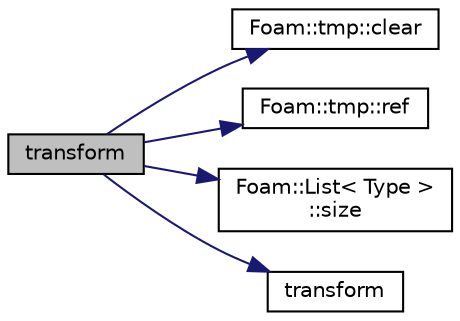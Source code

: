 digraph "transform"
{
  bgcolor="transparent";
  edge [fontname="Helvetica",fontsize="10",labelfontname="Helvetica",labelfontsize="10"];
  node [fontname="Helvetica",fontsize="10",shape=record];
  rankdir="LR";
  Node80660 [label="transform",height=0.2,width=0.4,color="black", fillcolor="grey75", style="filled", fontcolor="black"];
  Node80660 -> Node80661 [color="midnightblue",fontsize="10",style="solid",fontname="Helvetica"];
  Node80661 [label="Foam::tmp::clear",height=0.2,width=0.4,color="black",URL="$a27077.html#adf1d9633e64d0de6a36e0af17ccd8163",tooltip="If object pointer points to valid object: "];
  Node80660 -> Node80662 [color="midnightblue",fontsize="10",style="solid",fontname="Helvetica"];
  Node80662 [label="Foam::tmp::ref",height=0.2,width=0.4,color="black",URL="$a27077.html#aeaf81e641282874cef07f5b808efc83b",tooltip="Return non-const reference or generate a fatal error. "];
  Node80660 -> Node80663 [color="midnightblue",fontsize="10",style="solid",fontname="Helvetica"];
  Node80663 [label="Foam::List\< Type \>\l::size",height=0.2,width=0.4,color="black",URL="$a26833.html#a8a5f6fa29bd4b500caf186f60245b384",tooltip="Override size to be inconsistent with allocated storage. "];
  Node80660 -> Node80664 [color="midnightblue",fontsize="10",style="solid",fontname="Helvetica"];
  Node80664 [label="transform",height=0.2,width=0.4,color="black",URL="$a21851.html#a919915170941701c1223291531ad010c"];
}
